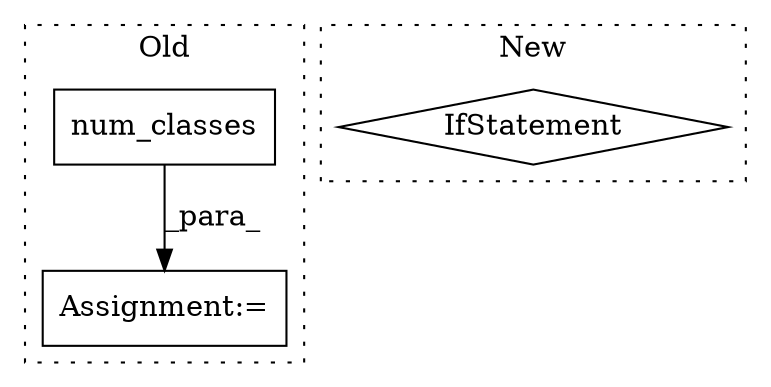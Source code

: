 digraph G {
subgraph cluster0 {
1 [label="num_classes" a="32" s="1000,1021" l="12,1" shape="box"];
3 [label="Assignment:=" a="7" s="994" l="1" shape="box"];
label = "Old";
style="dotted";
}
subgraph cluster1 {
2 [label="IfStatement" a="25" s="1291,1346" l="4,2" shape="diamond"];
label = "New";
style="dotted";
}
1 -> 3 [label="_para_"];
}